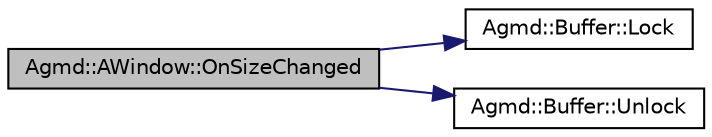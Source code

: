 digraph "Agmd::AWindow::OnSizeChanged"
{
  edge [fontname="Helvetica",fontsize="10",labelfontname="Helvetica",labelfontsize="10"];
  node [fontname="Helvetica",fontsize="10",shape=record];
  rankdir="LR";
  Node1 [label="Agmd::AWindow::OnSizeChanged",height=0.2,width=0.4,color="black", fillcolor="grey75", style="filled" fontcolor="black"];
  Node1 -> Node2 [color="midnightblue",fontsize="10",style="solid",fontname="Helvetica"];
  Node2 [label="Agmd::Buffer::Lock",height=0.2,width=0.4,color="black", fillcolor="white", style="filled",URL="$class_agmd_1_1_buffer.html#a4b5f60a658e941014c92a95b8d5e8333"];
  Node1 -> Node3 [color="midnightblue",fontsize="10",style="solid",fontname="Helvetica"];
  Node3 [label="Agmd::Buffer::Unlock",height=0.2,width=0.4,color="black", fillcolor="white", style="filled",URL="$class_agmd_1_1_buffer.html#a9b3ffb9531c93c44d1be382f7122d99d"];
}
